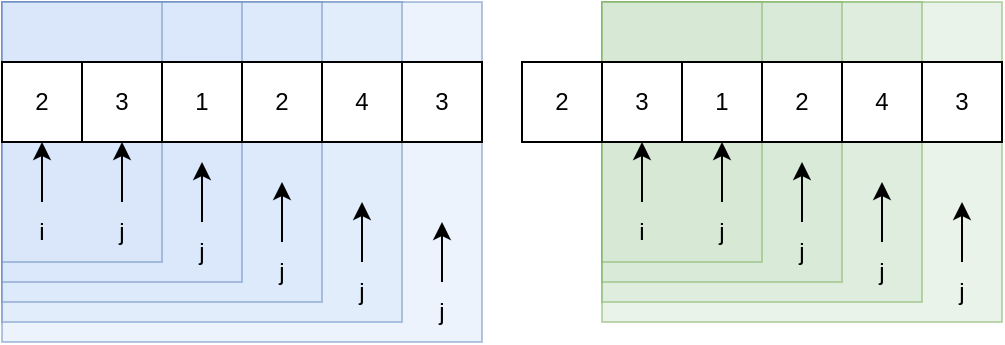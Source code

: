 <mxfile version="24.3.1" type="github">
  <diagram name="第 1 页" id="bsgujQVWhJ1CBmvAX9UT">
    <mxGraphModel dx="877" dy="348" grid="1" gridSize="10" guides="1" tooltips="1" connect="1" arrows="1" fold="1" page="1" pageScale="1" pageWidth="827" pageHeight="1169" math="0" shadow="0">
      <root>
        <mxCell id="0" />
        <mxCell id="1" parent="0" />
        <mxCell id="AX1ELchu_M3omdYsO0jj-23" value="" style="rounded=0;whiteSpace=wrap;html=1;opacity=50;fillColor=#dae8fc;strokeColor=#6c8ebf;" vertex="1" parent="1">
          <mxGeometry x="40" y="170" width="240" height="170" as="geometry" />
        </mxCell>
        <mxCell id="AX1ELchu_M3omdYsO0jj-21" value="" style="rounded=0;whiteSpace=wrap;html=1;opacity=50;fillColor=#dae8fc;strokeColor=#6c8ebf;" vertex="1" parent="1">
          <mxGeometry x="40" y="170" width="200" height="160" as="geometry" />
        </mxCell>
        <mxCell id="AX1ELchu_M3omdYsO0jj-19" value="" style="rounded=0;whiteSpace=wrap;html=1;opacity=50;fillColor=#dae8fc;strokeColor=#6c8ebf;" vertex="1" parent="1">
          <mxGeometry x="40" y="170" width="160" height="150" as="geometry" />
        </mxCell>
        <mxCell id="AX1ELchu_M3omdYsO0jj-18" value="" style="rounded=0;whiteSpace=wrap;html=1;opacity=50;fillColor=#dae8fc;strokeColor=#6c8ebf;" vertex="1" parent="1">
          <mxGeometry x="40" y="170" width="120" height="140" as="geometry" />
        </mxCell>
        <mxCell id="AX1ELchu_M3omdYsO0jj-13" value="" style="rounded=0;whiteSpace=wrap;html=1;opacity=50;fillColor=#dae8fc;strokeColor=#6c8ebf;" vertex="1" parent="1">
          <mxGeometry x="40" y="170" width="80" height="130" as="geometry" />
        </mxCell>
        <mxCell id="AX1ELchu_M3omdYsO0jj-1" value="2" style="rounded=0;whiteSpace=wrap;html=1;" vertex="1" parent="1">
          <mxGeometry x="40" y="200" width="40" height="40" as="geometry" />
        </mxCell>
        <mxCell id="AX1ELchu_M3omdYsO0jj-2" value="3" style="rounded=0;whiteSpace=wrap;html=1;" vertex="1" parent="1">
          <mxGeometry x="80" y="200" width="40" height="40" as="geometry" />
        </mxCell>
        <mxCell id="AX1ELchu_M3omdYsO0jj-3" value="1" style="rounded=0;whiteSpace=wrap;html=1;" vertex="1" parent="1">
          <mxGeometry x="120" y="200" width="40" height="40" as="geometry" />
        </mxCell>
        <mxCell id="AX1ELchu_M3omdYsO0jj-4" value="2" style="rounded=0;whiteSpace=wrap;html=1;" vertex="1" parent="1">
          <mxGeometry x="160" y="200" width="40" height="40" as="geometry" />
        </mxCell>
        <mxCell id="AX1ELchu_M3omdYsO0jj-5" value="4" style="rounded=0;whiteSpace=wrap;html=1;" vertex="1" parent="1">
          <mxGeometry x="200" y="200" width="40" height="40" as="geometry" />
        </mxCell>
        <mxCell id="AX1ELchu_M3omdYsO0jj-6" value="3" style="rounded=0;whiteSpace=wrap;html=1;" vertex="1" parent="1">
          <mxGeometry x="240" y="200" width="40" height="40" as="geometry" />
        </mxCell>
        <mxCell id="AX1ELchu_M3omdYsO0jj-9" value="" style="endArrow=classic;html=1;rounded=0;entryX=0.5;entryY=1;entryDx=0;entryDy=0;" edge="1" parent="1" target="AX1ELchu_M3omdYsO0jj-1">
          <mxGeometry width="50" height="50" relative="1" as="geometry">
            <mxPoint x="60" y="270" as="sourcePoint" />
            <mxPoint x="240" y="330" as="targetPoint" />
          </mxGeometry>
        </mxCell>
        <mxCell id="AX1ELchu_M3omdYsO0jj-10" value="i" style="text;html=1;align=center;verticalAlign=middle;whiteSpace=wrap;rounded=0;" vertex="1" parent="1">
          <mxGeometry x="45" y="270" width="30" height="30" as="geometry" />
        </mxCell>
        <mxCell id="AX1ELchu_M3omdYsO0jj-43" value="" style="endArrow=classic;html=1;rounded=0;entryX=0.5;entryY=1;entryDx=0;entryDy=0;" edge="1" parent="1">
          <mxGeometry width="50" height="50" relative="1" as="geometry">
            <mxPoint x="100" y="270" as="sourcePoint" />
            <mxPoint x="100" y="240" as="targetPoint" />
          </mxGeometry>
        </mxCell>
        <mxCell id="AX1ELchu_M3omdYsO0jj-44" value="j" style="text;html=1;align=center;verticalAlign=middle;whiteSpace=wrap;rounded=0;" vertex="1" parent="1">
          <mxGeometry x="85" y="270" width="30" height="30" as="geometry" />
        </mxCell>
        <mxCell id="AX1ELchu_M3omdYsO0jj-45" value="" style="endArrow=classic;html=1;rounded=0;entryX=0.5;entryY=1;entryDx=0;entryDy=0;" edge="1" parent="1">
          <mxGeometry width="50" height="50" relative="1" as="geometry">
            <mxPoint x="140" y="280" as="sourcePoint" />
            <mxPoint x="140" y="250" as="targetPoint" />
          </mxGeometry>
        </mxCell>
        <mxCell id="AX1ELchu_M3omdYsO0jj-46" value="j" style="text;html=1;align=center;verticalAlign=middle;whiteSpace=wrap;rounded=0;" vertex="1" parent="1">
          <mxGeometry x="125" y="280" width="30" height="30" as="geometry" />
        </mxCell>
        <mxCell id="AX1ELchu_M3omdYsO0jj-47" value="" style="endArrow=classic;html=1;rounded=0;entryX=0.5;entryY=1;entryDx=0;entryDy=0;" edge="1" parent="1">
          <mxGeometry width="50" height="50" relative="1" as="geometry">
            <mxPoint x="180" y="290" as="sourcePoint" />
            <mxPoint x="180" y="260" as="targetPoint" />
          </mxGeometry>
        </mxCell>
        <mxCell id="AX1ELchu_M3omdYsO0jj-48" value="j" style="text;html=1;align=center;verticalAlign=middle;whiteSpace=wrap;rounded=0;" vertex="1" parent="1">
          <mxGeometry x="165" y="290" width="30" height="30" as="geometry" />
        </mxCell>
        <mxCell id="AX1ELchu_M3omdYsO0jj-49" value="" style="endArrow=classic;html=1;rounded=0;entryX=0.5;entryY=1;entryDx=0;entryDy=0;" edge="1" parent="1">
          <mxGeometry width="50" height="50" relative="1" as="geometry">
            <mxPoint x="220" y="300" as="sourcePoint" />
            <mxPoint x="220" y="270" as="targetPoint" />
          </mxGeometry>
        </mxCell>
        <mxCell id="AX1ELchu_M3omdYsO0jj-50" value="j" style="text;html=1;align=center;verticalAlign=middle;whiteSpace=wrap;rounded=0;" vertex="1" parent="1">
          <mxGeometry x="205" y="300" width="30" height="30" as="geometry" />
        </mxCell>
        <mxCell id="AX1ELchu_M3omdYsO0jj-51" value="" style="endArrow=classic;html=1;rounded=0;entryX=0.5;entryY=1;entryDx=0;entryDy=0;" edge="1" parent="1">
          <mxGeometry width="50" height="50" relative="1" as="geometry">
            <mxPoint x="260" y="310" as="sourcePoint" />
            <mxPoint x="260" y="280" as="targetPoint" />
          </mxGeometry>
        </mxCell>
        <mxCell id="AX1ELchu_M3omdYsO0jj-52" value="j" style="text;html=1;align=center;verticalAlign=middle;whiteSpace=wrap;rounded=0;" vertex="1" parent="1">
          <mxGeometry x="245" y="310" width="30" height="30" as="geometry" />
        </mxCell>
        <mxCell id="AX1ELchu_M3omdYsO0jj-54" value="" style="rounded=0;whiteSpace=wrap;html=1;opacity=50;fillColor=#d5e8d4;strokeColor=#82b366;" vertex="1" parent="1">
          <mxGeometry x="340" y="170" width="200" height="160" as="geometry" />
        </mxCell>
        <mxCell id="AX1ELchu_M3omdYsO0jj-55" value="" style="rounded=0;whiteSpace=wrap;html=1;opacity=50;fillColor=#d5e8d4;strokeColor=#82b366;" vertex="1" parent="1">
          <mxGeometry x="340" y="170" width="160" height="150" as="geometry" />
        </mxCell>
        <mxCell id="AX1ELchu_M3omdYsO0jj-56" value="" style="rounded=0;whiteSpace=wrap;html=1;opacity=50;fillColor=#d5e8d4;strokeColor=#82b366;" vertex="1" parent="1">
          <mxGeometry x="340" y="170" width="120" height="140" as="geometry" />
        </mxCell>
        <mxCell id="AX1ELchu_M3omdYsO0jj-57" value="" style="rounded=0;whiteSpace=wrap;html=1;opacity=50;fillColor=#d5e8d4;strokeColor=#82b366;" vertex="1" parent="1">
          <mxGeometry x="340" y="170" width="80" height="130" as="geometry" />
        </mxCell>
        <mxCell id="AX1ELchu_M3omdYsO0jj-64" value="" style="endArrow=classic;html=1;rounded=0;entryX=0.5;entryY=1;entryDx=0;entryDy=0;" edge="1" parent="1">
          <mxGeometry width="50" height="50" relative="1" as="geometry">
            <mxPoint x="360" y="270" as="sourcePoint" />
            <mxPoint x="360" y="240" as="targetPoint" />
          </mxGeometry>
        </mxCell>
        <mxCell id="AX1ELchu_M3omdYsO0jj-65" value="i" style="text;html=1;align=center;verticalAlign=middle;whiteSpace=wrap;rounded=0;" vertex="1" parent="1">
          <mxGeometry x="345" y="270" width="30" height="30" as="geometry" />
        </mxCell>
        <mxCell id="AX1ELchu_M3omdYsO0jj-66" value="" style="endArrow=classic;html=1;rounded=0;entryX=0.5;entryY=1;entryDx=0;entryDy=0;" edge="1" parent="1">
          <mxGeometry width="50" height="50" relative="1" as="geometry">
            <mxPoint x="400" y="270" as="sourcePoint" />
            <mxPoint x="400" y="240" as="targetPoint" />
          </mxGeometry>
        </mxCell>
        <mxCell id="AX1ELchu_M3omdYsO0jj-67" value="j" style="text;html=1;align=center;verticalAlign=middle;whiteSpace=wrap;rounded=0;" vertex="1" parent="1">
          <mxGeometry x="385" y="270" width="30" height="30" as="geometry" />
        </mxCell>
        <mxCell id="AX1ELchu_M3omdYsO0jj-68" value="" style="endArrow=classic;html=1;rounded=0;entryX=0.5;entryY=1;entryDx=0;entryDy=0;" edge="1" parent="1">
          <mxGeometry width="50" height="50" relative="1" as="geometry">
            <mxPoint x="440" y="280" as="sourcePoint" />
            <mxPoint x="440" y="250" as="targetPoint" />
          </mxGeometry>
        </mxCell>
        <mxCell id="AX1ELchu_M3omdYsO0jj-69" value="j" style="text;html=1;align=center;verticalAlign=middle;whiteSpace=wrap;rounded=0;" vertex="1" parent="1">
          <mxGeometry x="425" y="280" width="30" height="30" as="geometry" />
        </mxCell>
        <mxCell id="AX1ELchu_M3omdYsO0jj-70" value="" style="endArrow=classic;html=1;rounded=0;entryX=0.5;entryY=1;entryDx=0;entryDy=0;" edge="1" parent="1">
          <mxGeometry width="50" height="50" relative="1" as="geometry">
            <mxPoint x="480" y="290" as="sourcePoint" />
            <mxPoint x="480" y="260" as="targetPoint" />
          </mxGeometry>
        </mxCell>
        <mxCell id="AX1ELchu_M3omdYsO0jj-71" value="j" style="text;html=1;align=center;verticalAlign=middle;whiteSpace=wrap;rounded=0;" vertex="1" parent="1">
          <mxGeometry x="465" y="290" width="30" height="30" as="geometry" />
        </mxCell>
        <mxCell id="AX1ELchu_M3omdYsO0jj-72" value="" style="endArrow=classic;html=1;rounded=0;entryX=0.5;entryY=1;entryDx=0;entryDy=0;" edge="1" parent="1">
          <mxGeometry width="50" height="50" relative="1" as="geometry">
            <mxPoint x="520" y="300" as="sourcePoint" />
            <mxPoint x="520" y="270" as="targetPoint" />
          </mxGeometry>
        </mxCell>
        <mxCell id="AX1ELchu_M3omdYsO0jj-73" value="j" style="text;html=1;align=center;verticalAlign=middle;whiteSpace=wrap;rounded=0;" vertex="1" parent="1">
          <mxGeometry x="505" y="300" width="30" height="30" as="geometry" />
        </mxCell>
        <mxCell id="AX1ELchu_M3omdYsO0jj-76" value="2" style="rounded=0;whiteSpace=wrap;html=1;" vertex="1" parent="1">
          <mxGeometry x="300" y="200" width="40" height="40" as="geometry" />
        </mxCell>
        <mxCell id="AX1ELchu_M3omdYsO0jj-77" value="3" style="rounded=0;whiteSpace=wrap;html=1;" vertex="1" parent="1">
          <mxGeometry x="340" y="200" width="40" height="40" as="geometry" />
        </mxCell>
        <mxCell id="AX1ELchu_M3omdYsO0jj-78" value="1" style="rounded=0;whiteSpace=wrap;html=1;" vertex="1" parent="1">
          <mxGeometry x="380" y="200" width="40" height="40" as="geometry" />
        </mxCell>
        <mxCell id="AX1ELchu_M3omdYsO0jj-79" value="2" style="rounded=0;whiteSpace=wrap;html=1;" vertex="1" parent="1">
          <mxGeometry x="420" y="200" width="40" height="40" as="geometry" />
        </mxCell>
        <mxCell id="AX1ELchu_M3omdYsO0jj-80" value="4" style="rounded=0;whiteSpace=wrap;html=1;" vertex="1" parent="1">
          <mxGeometry x="460" y="200" width="40" height="40" as="geometry" />
        </mxCell>
        <mxCell id="AX1ELchu_M3omdYsO0jj-81" value="3" style="rounded=0;whiteSpace=wrap;html=1;" vertex="1" parent="1">
          <mxGeometry x="500" y="200" width="40" height="40" as="geometry" />
        </mxCell>
      </root>
    </mxGraphModel>
  </diagram>
</mxfile>
